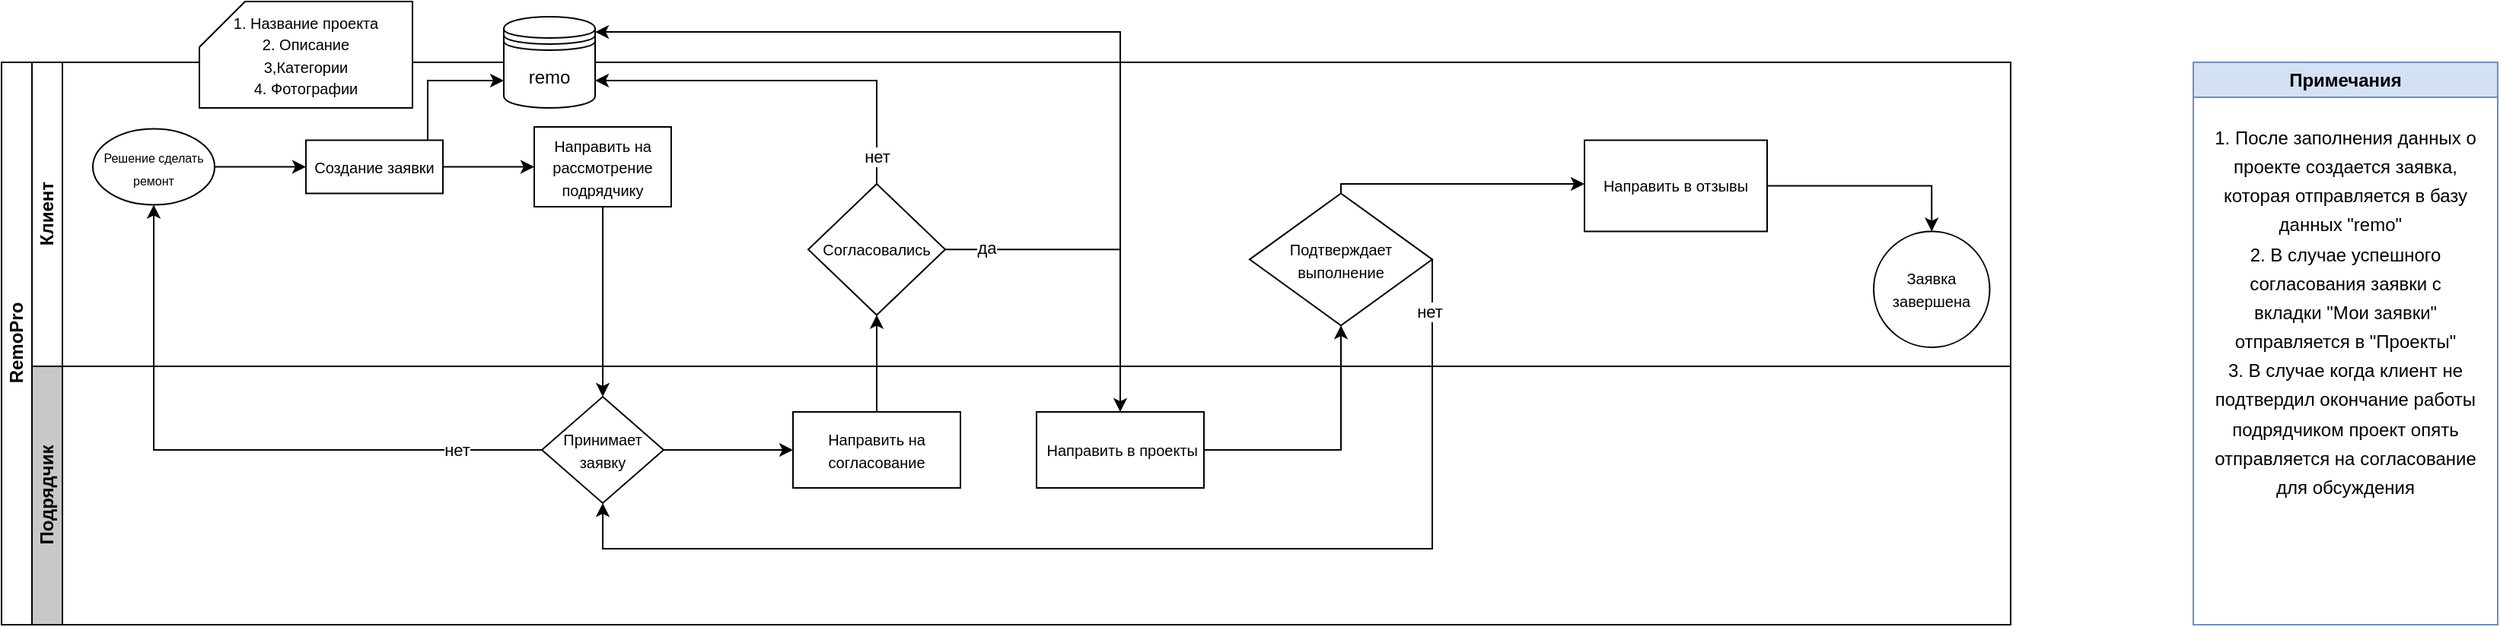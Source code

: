 <mxfile version="28.0.4">
  <diagram id="prtHgNgQTEPvFCAcTncT" name="Page-1">
    <mxGraphModel dx="1401" dy="586" grid="1" gridSize="10" guides="1" tooltips="1" connect="1" arrows="1" fold="1" page="1" pageScale="1" pageWidth="827" pageHeight="1169" math="0" shadow="0">
      <root>
        <mxCell id="0" />
        <mxCell id="1" parent="0" />
        <mxCell id="dNxyNK7c78bLwvsdeMH5-19" value="RemoPro" style="swimlane;html=1;childLayout=stackLayout;resizeParent=1;resizeParentMax=0;horizontal=0;startSize=20;horizontalStack=0;" parent="1" vertex="1">
          <mxGeometry x="120" y="120" width="1320" height="370" as="geometry" />
        </mxCell>
        <mxCell id="dNxyNK7c78bLwvsdeMH5-20" value="Клиент" style="swimlane;html=1;startSize=20;horizontal=0;" parent="dNxyNK7c78bLwvsdeMH5-19" vertex="1">
          <mxGeometry x="20" width="1300" height="200" as="geometry" />
        </mxCell>
        <mxCell id="dNxyNK7c78bLwvsdeMH5-25" value="" style="edgeStyle=orthogonalEdgeStyle;rounded=0;orthogonalLoop=1;jettySize=auto;html=1;" parent="dNxyNK7c78bLwvsdeMH5-20" source="dNxyNK7c78bLwvsdeMH5-23" target="dNxyNK7c78bLwvsdeMH5-24" edge="1">
          <mxGeometry relative="1" as="geometry" />
        </mxCell>
        <mxCell id="dNxyNK7c78bLwvsdeMH5-23" value="&lt;font style=&quot;font-size: 8px;&quot;&gt;Решение сделать ремонт&lt;/font&gt;" style="ellipse;whiteSpace=wrap;html=1;" parent="dNxyNK7c78bLwvsdeMH5-20" vertex="1">
          <mxGeometry x="40" y="43.75" width="80" height="50" as="geometry" />
        </mxCell>
        <mxCell id="dNxyNK7c78bLwvsdeMH5-24" value="&lt;font style=&quot;font-size: 10px;&quot;&gt;Создание заявки&lt;/font&gt;" style="rounded=0;whiteSpace=wrap;html=1;fontFamily=Helvetica;fontSize=12;fontColor=#000000;align=center;" parent="dNxyNK7c78bLwvsdeMH5-20" vertex="1">
          <mxGeometry x="180" y="51.25" width="90" height="35" as="geometry" />
        </mxCell>
        <mxCell id="dNxyNK7c78bLwvsdeMH5-30" value="&lt;font style=&quot;font-size: 10px;&quot;&gt;Направить на рассмотрение&lt;/font&gt;&lt;div&gt;&lt;font style=&quot;font-size: 10px;&quot;&gt;подрядчику&lt;/font&gt;&lt;/div&gt;" style="rounded=0;whiteSpace=wrap;html=1;fontFamily=Helvetica;fontSize=12;fontColor=#000000;align=center;" parent="dNxyNK7c78bLwvsdeMH5-20" vertex="1">
          <mxGeometry x="330" y="42.5" width="90" height="52.5" as="geometry" />
        </mxCell>
        <mxCell id="TaahvNpc3IDJhIJnkjIa-6" value="" style="edgeStyle=orthogonalEdgeStyle;rounded=0;orthogonalLoop=1;jettySize=auto;html=1;entryX=0;entryY=0.5;entryDx=0;entryDy=0;" edge="1" parent="dNxyNK7c78bLwvsdeMH5-20" source="dNxyNK7c78bLwvsdeMH5-24" target="dNxyNK7c78bLwvsdeMH5-30">
          <mxGeometry relative="1" as="geometry" />
        </mxCell>
        <mxCell id="TaahvNpc3IDJhIJnkjIa-17" value="&lt;font style=&quot;font-size: 10px;&quot;&gt;Согласовались&lt;/font&gt;" style="rhombus;whiteSpace=wrap;html=1;" vertex="1" parent="dNxyNK7c78bLwvsdeMH5-20">
          <mxGeometry x="510" y="80" width="90" height="86.25" as="geometry" />
        </mxCell>
        <mxCell id="TaahvNpc3IDJhIJnkjIa-38" style="edgeStyle=orthogonalEdgeStyle;rounded=0;orthogonalLoop=1;jettySize=auto;html=1;exitX=0.5;exitY=0;exitDx=0;exitDy=0;" edge="1" parent="dNxyNK7c78bLwvsdeMH5-20" source="TaahvNpc3IDJhIJnkjIa-30" target="TaahvNpc3IDJhIJnkjIa-36">
          <mxGeometry relative="1" as="geometry">
            <Array as="points">
              <mxPoint x="860" y="80" />
            </Array>
          </mxGeometry>
        </mxCell>
        <mxCell id="TaahvNpc3IDJhIJnkjIa-30" value="&lt;font style=&quot;font-size: 10px;&quot;&gt;Подтверждает выполнение&lt;/font&gt;" style="rhombus;whiteSpace=wrap;html=1;" vertex="1" parent="dNxyNK7c78bLwvsdeMH5-20">
          <mxGeometry x="800" y="86.25" width="120" height="86.87" as="geometry" />
        </mxCell>
        <mxCell id="TaahvNpc3IDJhIJnkjIa-41" style="edgeStyle=orthogonalEdgeStyle;rounded=0;orthogonalLoop=1;jettySize=auto;html=1;exitX=1;exitY=0.5;exitDx=0;exitDy=0;entryX=0.5;entryY=0;entryDx=0;entryDy=0;" edge="1" parent="dNxyNK7c78bLwvsdeMH5-20" source="TaahvNpc3IDJhIJnkjIa-36" target="TaahvNpc3IDJhIJnkjIa-39">
          <mxGeometry relative="1" as="geometry" />
        </mxCell>
        <mxCell id="TaahvNpc3IDJhIJnkjIa-36" value="&lt;font style=&quot;font-size: 10px;&quot;&gt;Направить в отзывы&lt;/font&gt;" style="rounded=0;whiteSpace=wrap;html=1;" vertex="1" parent="dNxyNK7c78bLwvsdeMH5-20">
          <mxGeometry x="1020" y="51.25" width="120" height="60" as="geometry" />
        </mxCell>
        <mxCell id="TaahvNpc3IDJhIJnkjIa-39" value="&lt;font style=&quot;font-size: 10px;&quot;&gt;Заявка завершена&lt;/font&gt;" style="ellipse;whiteSpace=wrap;html=1;aspect=fixed;" vertex="1" parent="dNxyNK7c78bLwvsdeMH5-20">
          <mxGeometry x="1210" y="111.25" width="76.25" height="76.25" as="geometry" />
        </mxCell>
        <mxCell id="dNxyNK7c78bLwvsdeMH5-21" value="Подрядчик" style="swimlane;html=1;startSize=20;horizontal=0;fillColor=#C8C8C8;" parent="dNxyNK7c78bLwvsdeMH5-19" vertex="1">
          <mxGeometry x="20" y="200" width="1300" height="170" as="geometry" />
        </mxCell>
        <mxCell id="TaahvNpc3IDJhIJnkjIa-16" value="" style="edgeStyle=orthogonalEdgeStyle;rounded=0;orthogonalLoop=1;jettySize=auto;html=1;" edge="1" parent="dNxyNK7c78bLwvsdeMH5-21" source="TaahvNpc3IDJhIJnkjIa-9" target="TaahvNpc3IDJhIJnkjIa-15">
          <mxGeometry relative="1" as="geometry" />
        </mxCell>
        <mxCell id="TaahvNpc3IDJhIJnkjIa-9" value="&lt;font style=&quot;font-size: 10px;&quot;&gt;Принимает заявку&lt;/font&gt;" style="rhombus;whiteSpace=wrap;html=1;" vertex="1" parent="dNxyNK7c78bLwvsdeMH5-21">
          <mxGeometry x="335" y="20" width="80" height="70" as="geometry" />
        </mxCell>
        <mxCell id="TaahvNpc3IDJhIJnkjIa-15" value="&lt;font style=&quot;font-size: 10px;&quot;&gt;Направить на согласование&lt;/font&gt;" style="rounded=0;whiteSpace=wrap;html=1;" vertex="1" parent="dNxyNK7c78bLwvsdeMH5-21">
          <mxGeometry x="500" y="30" width="110" height="50" as="geometry" />
        </mxCell>
        <mxCell id="TaahvNpc3IDJhIJnkjIa-22" value="&lt;font style=&quot;font-size: 10px;&quot;&gt;&amp;nbsp;Направить в проекты&lt;/font&gt;" style="rounded=0;whiteSpace=wrap;html=1;" vertex="1" parent="dNxyNK7c78bLwvsdeMH5-21">
          <mxGeometry x="660" y="30" width="110" height="50" as="geometry" />
        </mxCell>
        <mxCell id="TaahvNpc3IDJhIJnkjIa-10" value="" style="edgeStyle=orthogonalEdgeStyle;rounded=0;orthogonalLoop=1;jettySize=auto;html=1;" edge="1" parent="dNxyNK7c78bLwvsdeMH5-19" source="dNxyNK7c78bLwvsdeMH5-30" target="TaahvNpc3IDJhIJnkjIa-9">
          <mxGeometry relative="1" as="geometry" />
        </mxCell>
        <mxCell id="TaahvNpc3IDJhIJnkjIa-11" style="edgeStyle=orthogonalEdgeStyle;rounded=0;orthogonalLoop=1;jettySize=auto;html=1;exitX=0;exitY=0.5;exitDx=0;exitDy=0;entryX=0.5;entryY=1;entryDx=0;entryDy=0;" edge="1" parent="dNxyNK7c78bLwvsdeMH5-19" source="TaahvNpc3IDJhIJnkjIa-9" target="dNxyNK7c78bLwvsdeMH5-23">
          <mxGeometry relative="1" as="geometry" />
        </mxCell>
        <mxCell id="TaahvNpc3IDJhIJnkjIa-12" value="нет" style="edgeLabel;html=1;align=center;verticalAlign=middle;resizable=0;points=[];" vertex="1" connectable="0" parent="TaahvNpc3IDJhIJnkjIa-11">
          <mxGeometry x="-0.731" relative="1" as="geometry">
            <mxPoint as="offset" />
          </mxGeometry>
        </mxCell>
        <mxCell id="TaahvNpc3IDJhIJnkjIa-18" value="" style="edgeStyle=orthogonalEdgeStyle;rounded=0;orthogonalLoop=1;jettySize=auto;html=1;" edge="1" parent="dNxyNK7c78bLwvsdeMH5-19" source="TaahvNpc3IDJhIJnkjIa-15" target="TaahvNpc3IDJhIJnkjIa-17">
          <mxGeometry relative="1" as="geometry" />
        </mxCell>
        <mxCell id="TaahvNpc3IDJhIJnkjIa-24" style="edgeStyle=orthogonalEdgeStyle;rounded=0;orthogonalLoop=1;jettySize=auto;html=1;exitX=1;exitY=0.5;exitDx=0;exitDy=0;entryX=0.5;entryY=0;entryDx=0;entryDy=0;" edge="1" parent="dNxyNK7c78bLwvsdeMH5-19" source="TaahvNpc3IDJhIJnkjIa-17" target="TaahvNpc3IDJhIJnkjIa-22">
          <mxGeometry relative="1" as="geometry" />
        </mxCell>
        <mxCell id="TaahvNpc3IDJhIJnkjIa-27" value="да" style="edgeLabel;html=1;align=center;verticalAlign=middle;resizable=0;points=[];" vertex="1" connectable="0" parent="TaahvNpc3IDJhIJnkjIa-24">
          <mxGeometry x="-0.757" y="1" relative="1" as="geometry">
            <mxPoint as="offset" />
          </mxGeometry>
        </mxCell>
        <mxCell id="TaahvNpc3IDJhIJnkjIa-31" style="edgeStyle=orthogonalEdgeStyle;rounded=0;orthogonalLoop=1;jettySize=auto;html=1;exitX=1;exitY=0.5;exitDx=0;exitDy=0;entryX=0.5;entryY=1;entryDx=0;entryDy=0;" edge="1" parent="dNxyNK7c78bLwvsdeMH5-19" source="TaahvNpc3IDJhIJnkjIa-22" target="TaahvNpc3IDJhIJnkjIa-30">
          <mxGeometry relative="1" as="geometry" />
        </mxCell>
        <mxCell id="TaahvNpc3IDJhIJnkjIa-32" style="edgeStyle=orthogonalEdgeStyle;rounded=0;orthogonalLoop=1;jettySize=auto;html=1;exitX=1;exitY=0.5;exitDx=0;exitDy=0;entryX=0.5;entryY=1;entryDx=0;entryDy=0;" edge="1" parent="dNxyNK7c78bLwvsdeMH5-19" source="TaahvNpc3IDJhIJnkjIa-30" target="TaahvNpc3IDJhIJnkjIa-9">
          <mxGeometry relative="1" as="geometry">
            <Array as="points">
              <mxPoint x="940" y="320" />
              <mxPoint x="395" y="320" />
            </Array>
          </mxGeometry>
        </mxCell>
        <mxCell id="TaahvNpc3IDJhIJnkjIa-35" value="нет" style="edgeLabel;html=1;align=center;verticalAlign=middle;resizable=0;points=[];" vertex="1" connectable="0" parent="TaahvNpc3IDJhIJnkjIa-32">
          <mxGeometry x="-0.911" y="-2" relative="1" as="geometry">
            <mxPoint as="offset" />
          </mxGeometry>
        </mxCell>
        <mxCell id="TaahvNpc3IDJhIJnkjIa-1" value="&lt;font style=&quot;font-size: 10px;&quot;&gt;1. Название проекта&lt;br&gt;2. Описание&lt;br&gt;3,Категории&lt;br&gt;4. Фотографии&lt;/font&gt;" style="shape=card;whiteSpace=wrap;html=1;" vertex="1" parent="1">
          <mxGeometry x="250" y="80" width="140" height="70" as="geometry" />
        </mxCell>
        <mxCell id="TaahvNpc3IDJhIJnkjIa-2" value="remo" style="shape=datastore;whiteSpace=wrap;html=1;" vertex="1" parent="1">
          <mxGeometry x="450" y="90" width="60" height="60" as="geometry" />
        </mxCell>
        <mxCell id="TaahvNpc3IDJhIJnkjIa-8" value="" style="edgeStyle=orthogonalEdgeStyle;rounded=0;orthogonalLoop=1;jettySize=auto;html=1;entryX=0;entryY=0.7;entryDx=0;entryDy=0;" edge="1" parent="1" source="dNxyNK7c78bLwvsdeMH5-24" target="TaahvNpc3IDJhIJnkjIa-2">
          <mxGeometry relative="1" as="geometry">
            <Array as="points">
              <mxPoint x="400" y="132" />
            </Array>
          </mxGeometry>
        </mxCell>
        <mxCell id="TaahvNpc3IDJhIJnkjIa-20" style="edgeStyle=orthogonalEdgeStyle;rounded=0;orthogonalLoop=1;jettySize=auto;html=1;exitX=0.5;exitY=0;exitDx=0;exitDy=0;entryX=1;entryY=0.7;entryDx=0;entryDy=0;" edge="1" parent="1" source="TaahvNpc3IDJhIJnkjIa-17" target="TaahvNpc3IDJhIJnkjIa-2">
          <mxGeometry relative="1" as="geometry" />
        </mxCell>
        <mxCell id="TaahvNpc3IDJhIJnkjIa-21" value="нет" style="edgeLabel;html=1;align=center;verticalAlign=middle;resizable=0;points=[];" vertex="1" connectable="0" parent="TaahvNpc3IDJhIJnkjIa-20">
          <mxGeometry x="-0.859" relative="1" as="geometry">
            <mxPoint as="offset" />
          </mxGeometry>
        </mxCell>
        <mxCell id="TaahvNpc3IDJhIJnkjIa-28" style="edgeStyle=orthogonalEdgeStyle;rounded=0;orthogonalLoop=1;jettySize=auto;html=1;exitX=0.5;exitY=0;exitDx=0;exitDy=0;entryX=1;entryY=0.167;entryDx=0;entryDy=0;entryPerimeter=0;" edge="1" parent="1" source="TaahvNpc3IDJhIJnkjIa-22" target="TaahvNpc3IDJhIJnkjIa-2">
          <mxGeometry relative="1" as="geometry" />
        </mxCell>
        <mxCell id="TaahvNpc3IDJhIJnkjIa-43" value="Примечания" style="swimlane;whiteSpace=wrap;html=1;fillColor=#D4E1F5;strokeColor=#6c8ebf;" vertex="1" parent="1">
          <mxGeometry x="1560" y="120" width="200" height="370" as="geometry" />
        </mxCell>
        <mxCell id="TaahvNpc3IDJhIJnkjIa-44" value="&lt;div style=&quot;line-height: 160%;&quot;&gt;1. После заполнения данных о проекте создается заявка, которая отправляется в базу данных &quot;remo&quot;&amp;nbsp;&amp;nbsp;&lt;/div&gt;&lt;div style=&quot;line-height: 160%;&quot;&gt;&lt;div&gt;2. В случае успешного согласования заявки с вкладки&amp;nbsp;&lt;span style=&quot;background-color: transparent; color: light-dark(rgb(0, 0, 0), rgb(255, 255, 255));&quot;&gt;&quot;Мои заявки&quot; отправляется в &lt;/span&gt;&lt;span style=&quot;background-color: transparent; color: light-dark(rgb(0, 0, 0), rgb(255, 255, 255));&quot;&gt;&quot;Проекты&quot;&lt;/span&gt;&lt;/div&gt;&lt;div&gt;&lt;span style=&quot;background-color: transparent; color: light-dark(rgb(0, 0, 0), rgb(255, 255, 255));&quot;&gt;3. В случае когда клиент не подтвердил окончание работы подрядчиком проект опять отправляется на согласование для обсуждения&lt;/span&gt;&lt;/div&gt;&lt;/div&gt;" style="text;html=1;align=center;verticalAlign=middle;whiteSpace=wrap;rounded=0;" vertex="1" parent="TaahvNpc3IDJhIJnkjIa-43">
          <mxGeometry x="10" y="-20" width="180" height="370" as="geometry" />
        </mxCell>
      </root>
    </mxGraphModel>
  </diagram>
</mxfile>
